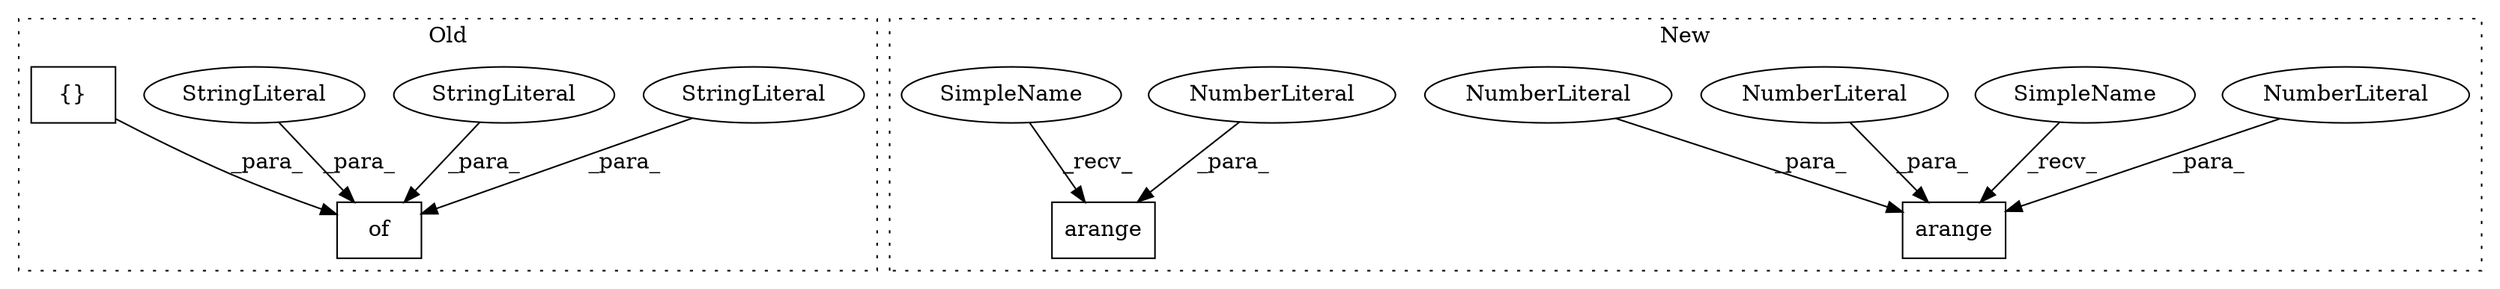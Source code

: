 digraph G {
subgraph cluster0 {
1 [label="of" a="32" s="1884,1976" l="3,1" shape="box"];
3 [label="StringLiteral" a="45" s="1909" l="14" shape="ellipse"];
4 [label="StringLiteral" a="45" s="1941" l="18" shape="ellipse"];
6 [label="StringLiteral" a="45" s="1887" l="8" shape="ellipse"];
11 [label="{}" a="4" s="1933,1939" l="1,1" shape="box"];
label = "Old";
style="dotted";
}
subgraph cluster1 {
2 [label="arange" a="32" s="1032,1053" l="7,1" shape="box"];
5 [label="NumberLiteral" a="34" s="1044" l="4" shape="ellipse"];
7 [label="NumberLiteral" a="34" s="1039" l="4" shape="ellipse"];
8 [label="arange" a="32" s="2415,2434" l="7,1" shape="box"];
9 [label="NumberLiteral" a="34" s="2424" l="4" shape="ellipse"];
10 [label="NumberLiteral" a="34" s="1049" l="4" shape="ellipse"];
12 [label="SimpleName" a="42" s="2409" l="5" shape="ellipse"];
13 [label="SimpleName" a="42" s="1026" l="5" shape="ellipse"];
label = "New";
style="dotted";
}
3 -> 1 [label="_para_"];
4 -> 1 [label="_para_"];
5 -> 2 [label="_para_"];
6 -> 1 [label="_para_"];
7 -> 2 [label="_para_"];
9 -> 8 [label="_para_"];
10 -> 2 [label="_para_"];
11 -> 1 [label="_para_"];
12 -> 8 [label="_recv_"];
13 -> 2 [label="_recv_"];
}